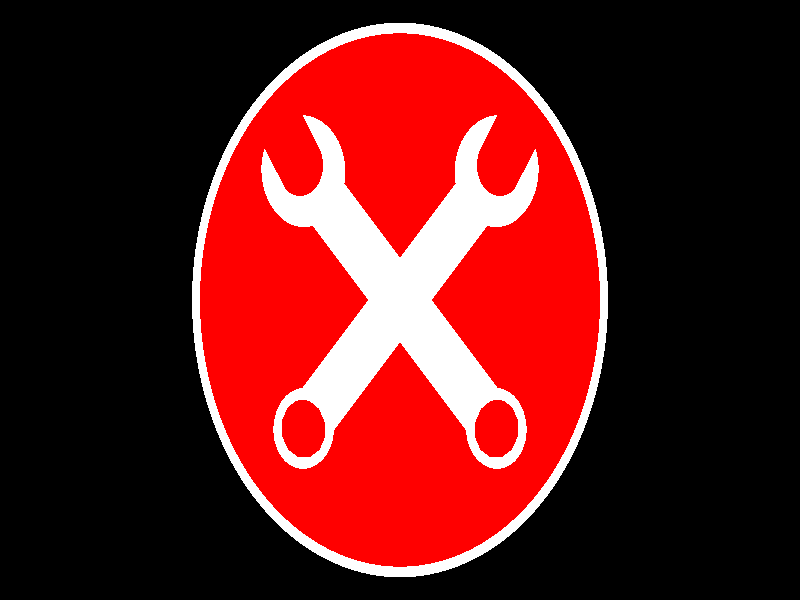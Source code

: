 // rendered with POV-Ray
// http://povray.org/

#declare fin1 = finish { ambient .1 diffuse .8 reflection 0 phong .1 phong_size 8 }
#declare tex_silver = texture { pigment { color rgb <1, 1, 1> } finish { fin1 } }
#declare tex_red = texture { pigment { color rgb <1, 0, 0> } finish { fin1 } }

union {
  light_source {
      <-6, -6, -12>
      color rgb < .25, .25, .25>
  }
  light_source {
      <+6, -6, -12>
      color rgb < .25, .25, .25>
  }
  light_source {
      <-6, +6, -12>
      color rgb < .25, .25, .25>
  }
  light_source {
      <+6, +6, -12>
      color rgb < .25, .25, .25>
  }
  
  rotate <0,-clock*360,0>
}

camera {
  right 16*x/9
  up y
  location  <  20*sin(clock*2*pi),   0,  -20*cos(clock*2*pi)>
  look_at   <  0,   0,  0>
}

#declare eX = function(x, y) { sin(x*2*pi/y) }
#declare eY = function(x, y) { cos(x*2*pi/y) }

#declare oWrench = object {
  difference {
    union {
      // closed end sphere:
      sphere {
        0 1+1/3
        translate <0,-6,0>
      }
      
      // connecting thingee:
      intersection {
        box {
          <-1,-6,-1/4> <1,6,1/4>
        }
        cylinder {
          <0,-6,0> <0,6,0> 1
        }
      }
      
      // open end sphere:
      sphere {
        0 2-1/6
        translate <0,6,0>
      }      
    }
    
    // cuts at open end:
    union
    {
      cylinder {
        <0,1/6,-1>, <0,1/6,1>, 1
      }
      box {
        <-1,2+1/6,-1>, <1,1/6,1>
      }
      rotate <0,0,-11.25>    
      translate <0,6,0>
    }    
  
    // cuts at closed end:
    union {
      prism {
        -4, 4, 12,
        <eX(00,12),eY(00,12)>,
        <eX(01,12),eY(01,12)>,
        <eX(02,12),eY(02,12)>,
        <eX(03,12),eY(03,12)>,
        <eX(04,12),eY(04,12)>,
        <eX(05,12),eY(05,12)>,
        <eX(06,12),eY(06,12)>,
        <eX(07,12),eY(07,12)>,
        <eX(08,12),eY(08,12)>,
        <eX(09,12),eY(09,12)>,
        <eX(10,12),eY(10,12)>,
        <eX(11,12),eY(11,12)>
        rotate <90,0,0>
      }
      sphere {
        <0,0,1+1/3> 1+1/3
      }    
      sphere {
        <0,0,-1-1/3> 1+1/3
      }    
      translate <0,-6,0>
    }

  }   
    
}

intersection {
  union {
    object {
      oWrench
      rotate <0,0,45>
    }
    object {
      oWrench
      rotate <0,180,-45>
    }
  }
  
  // cut flat:
  box {
    <-10,-10,-1/2> <10,10,1/2>
  }
  
  texture { tex_silver }
}

cylinder {
  <0,0,-1/8>, <0,0,1/8> 9

  texture { tex_red }
}

difference {
  cylinder {
    <0,0,-1/6>, <0,0,1/6> 9+1/6
  }
  cylinder {
    <0,0,-1>, <0,0,1> 9-1/6
  }
  
  texture { tex_silver }
}
  
  